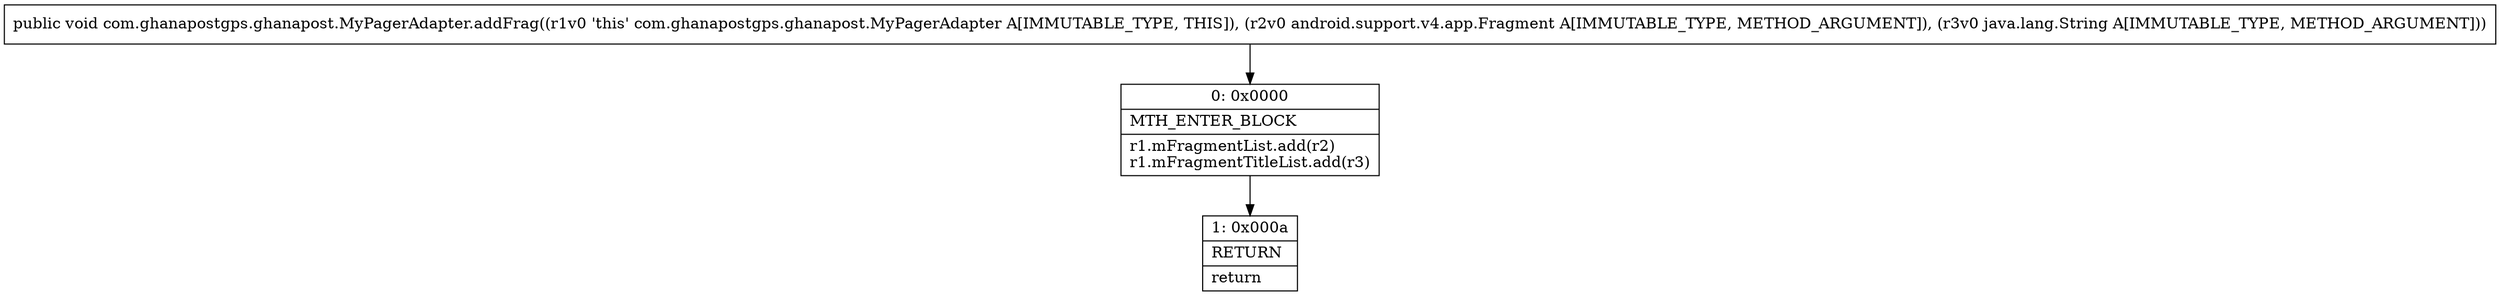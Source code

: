 digraph "CFG forcom.ghanapostgps.ghanapost.MyPagerAdapter.addFrag(Landroid\/support\/v4\/app\/Fragment;Ljava\/lang\/String;)V" {
Node_0 [shape=record,label="{0\:\ 0x0000|MTH_ENTER_BLOCK\l|r1.mFragmentList.add(r2)\lr1.mFragmentTitleList.add(r3)\l}"];
Node_1 [shape=record,label="{1\:\ 0x000a|RETURN\l|return\l}"];
MethodNode[shape=record,label="{public void com.ghanapostgps.ghanapost.MyPagerAdapter.addFrag((r1v0 'this' com.ghanapostgps.ghanapost.MyPagerAdapter A[IMMUTABLE_TYPE, THIS]), (r2v0 android.support.v4.app.Fragment A[IMMUTABLE_TYPE, METHOD_ARGUMENT]), (r3v0 java.lang.String A[IMMUTABLE_TYPE, METHOD_ARGUMENT])) }"];
MethodNode -> Node_0;
Node_0 -> Node_1;
}

